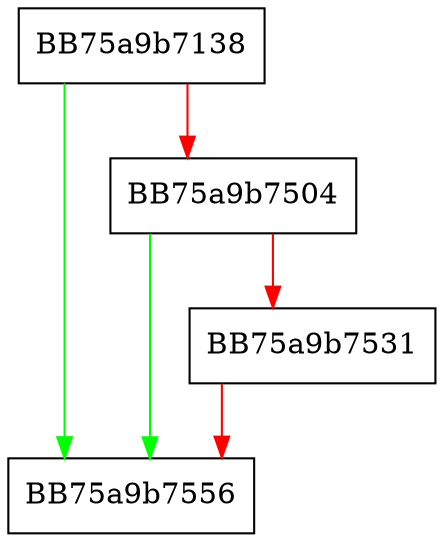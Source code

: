 digraph init {
  node [shape="box"];
  graph [splines=ortho];
  BB75a9b7138 -> BB75a9b7556 [color="green"];
  BB75a9b7138 -> BB75a9b7504 [color="red"];
  BB75a9b7504 -> BB75a9b7556 [color="green"];
  BB75a9b7504 -> BB75a9b7531 [color="red"];
  BB75a9b7531 -> BB75a9b7556 [color="red"];
}